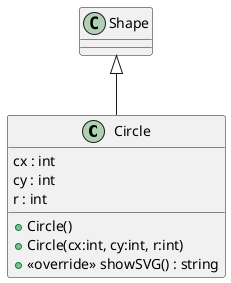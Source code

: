 @startuml
class Circle {
    cx : int
    cy : int
    r : int
    + Circle()
    + Circle(cx:int, cy:int, r:int)
    + <<override>> showSVG() : string
}
Shape <|-- Circle
@enduml
